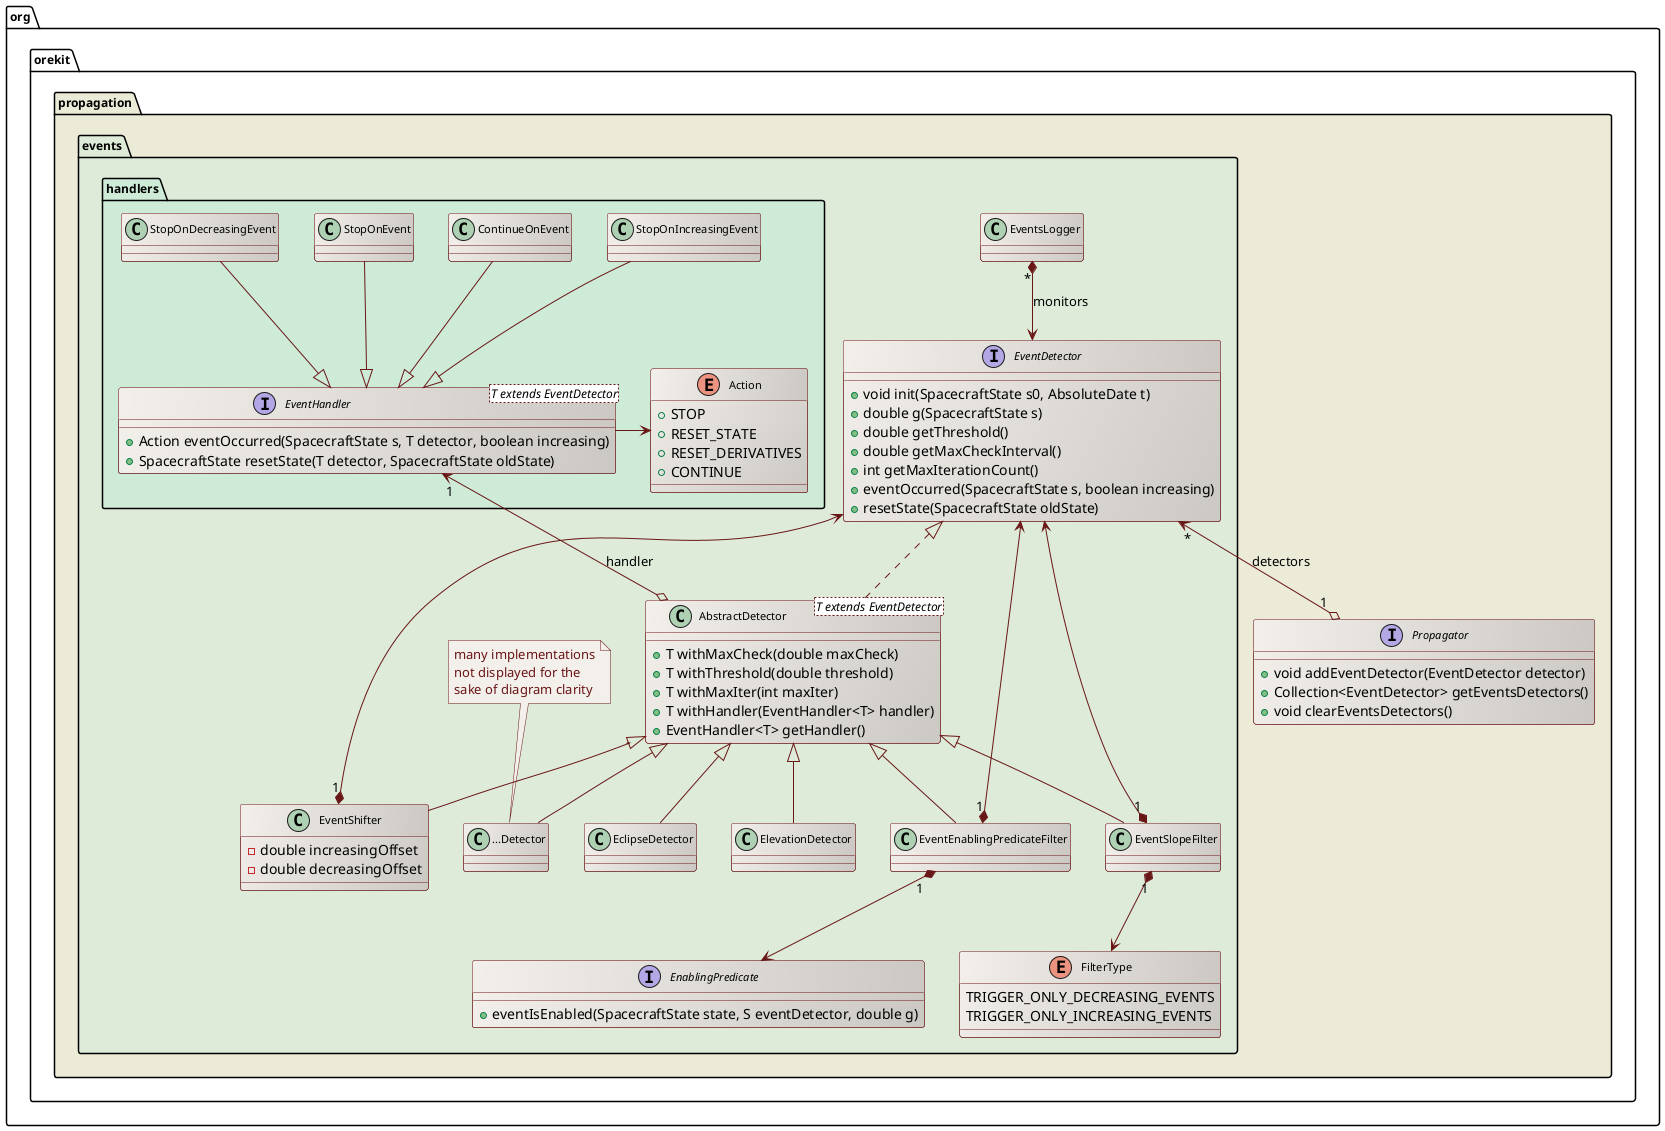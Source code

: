 ' Copyright 2002-2015 CS Systèmes d'Information
' Licensed to CS Systèmes d'Information (CS) under one or more
' contributor license agreements.  See the NOTICE file distributed with
' this work for additional information regarding copyright ownership.
' CS licenses this file to You under the Apache License, Version 2.0
' (the "License"); you may not use this file except in compliance with
' the License.  You may obtain a copy of the License at
'
'   http://www.apache.org/licenses/LICENSE-2.0
'
' Unless required by applicable law or agreed to in writing, software
' distributed under the License is distributed on an "AS IS" BASIS,
' WITHOUT WARRANTIES OR CONDITIONS OF ANY KIND, either express or implied.
' See the License for the specific language governing permissions and
' limitations under the License.
 
@startuml

  skinparam svek                  true
  skinparam ClassBackgroundColor  #F3EFEB/CCC9C5
  skinparam ClassArrowColor       #691616
  skinparam ClassBorderColor      #691616
  skinparam NoteBackgroundColor   #F3EFEB
  skinparam NoteBorderColor       #691616
  skinparam NoteFontColor         #691616
  skinparam ClassFontSize         11
  skinparam PackageFontSize       12

  package org.orekit.propagation #ECEBD8 {

    package events #DDEBD8 {

      package handlers #CEEBD8 {

        interface "EventHandler<T extends EventDetector>" as EventHandler_T_ {
          +Action eventOccurred(SpacecraftState s, T detector, boolean increasing)
          +SpacecraftState resetState(T detector, SpacecraftState oldState)
        }

        enum Action {
          +STOP
          +RESET_STATE
          +RESET_DERIVATIVES
          +CONTINUE
        }

        ContinueOnEvent       --|> EventHandler_T_
        StopOnEvent           --|> EventHandler_T_
        StopOnDecreasingEvent --|> EventHandler_T_
        StopOnIncreasingEvent --|> EventHandler_T_

      }

      class EventsLogger

      interface EventDetector {
        +void init(SpacecraftState s0, AbsoluteDate t)
        +double g(SpacecraftState s)
        +double getThreshold()
        +double getMaxCheckInterval()
        +int getMaxIterationCount()
        +eventOccurred(SpacecraftState s, boolean increasing)
        +resetState(SpacecraftState oldState)
      }

      class EventShifter {
       -double increasingOffset
       -double decreasingOffset
      }

      EventDetector <--* "1" EventShifter 
      class "AbstractDetector<T extends EventDetector>" as AbstractDetector_T_ {
        +T withMaxCheck(double maxCheck)
        +T withThreshold(double threshold)
        +T withMaxIter(int maxIter)
        +T withHandler(EventHandler<T> handler)
        +EventHandler<T> getHandler()
      }

      enum FilterType {
	    TRIGGER_ONLY_DECREASING_EVENTS
	    TRIGGER_ONLY_INCREASING_EVENTS
      }

      interface EnablingPredicate {
        +eventIsEnabled(SpacecraftState state, S eventDetector, double g)
      }

      EventsLogger "*" *--> EventDetector : monitors

      EventDetector <--* "1" EventSlopeFilter 
      EventSlopeFilter "1" *--> FilterType

      EventDetector <--* "1" EventEnablingPredicateFilter 
      EventEnablingPredicateFilter "1" *--> EnablingPredicate

      AbstractDetector_T_ <|-- EventShifter  
      AbstractDetector_T_ <|-- EventSlopeFilter  
      AbstractDetector_T_ <|-- EventEnablingPredicateFilter  

      Action <-left- EventHandler_T_
      EventDetector       <|.. AbstractDetector_T_
      AbstractDetector_T_ <|-- EclipseDetector
      AbstractDetector_T_ <|-- ElevationDetector
      class "...Detector" as DummyDetector
      AbstractDetector_T_ <|-- DummyDetector
      note top
        many implementations
        not displayed for the
        sake of diagram clarity
      end note

      EventHandler_T_ "1" <--o AbstractDetector_T_ : handler

    }

    interface Propagator {
      +void addEventDetector(EventDetector detector)
      +Collection<EventDetector> getEventsDetectors()
      +void clearEventsDetectors()
    }
    EventDetector "*" <--o "1" Propagator : detectors

  }

@enduml
